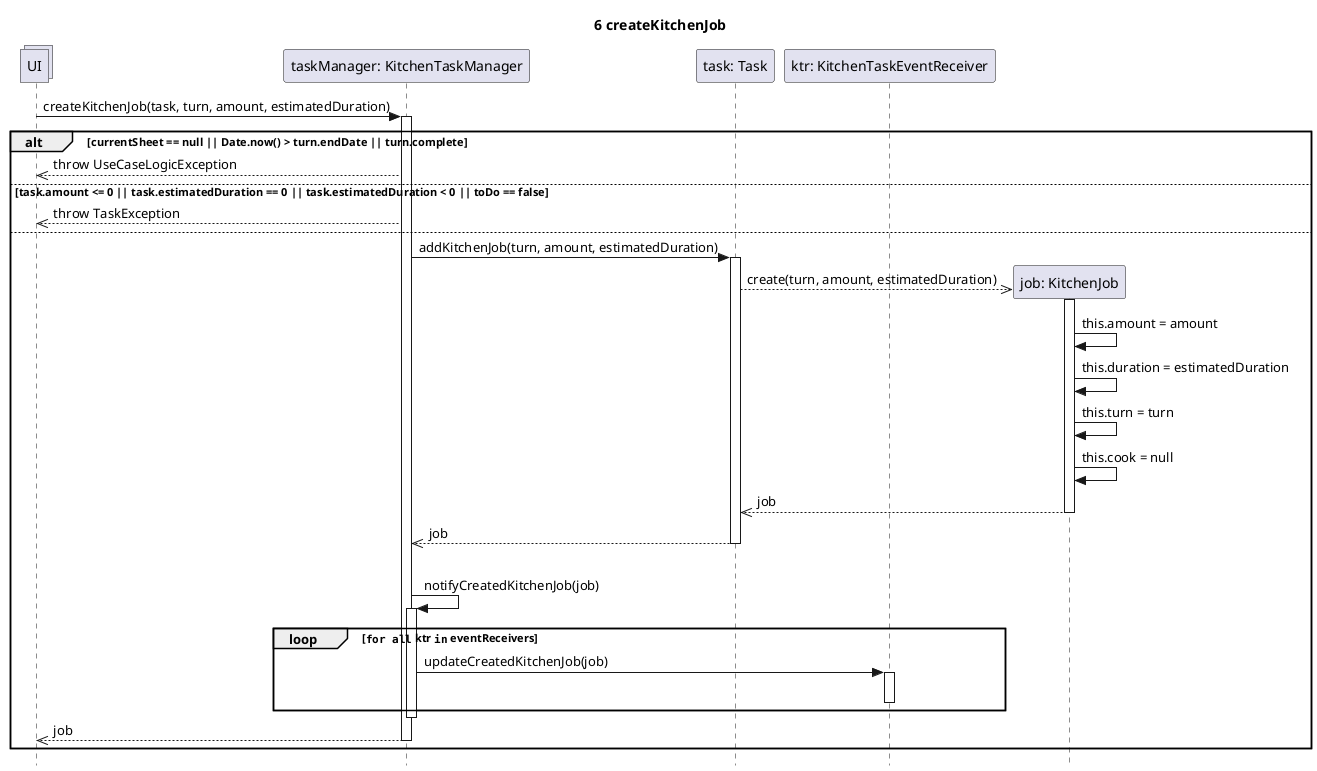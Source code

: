 @startuml Operazione 6
skinparam Style strictuml

title 6 createKitchenJob

collections UI

participant "taskManager: KitchenTaskManager" as tm
UI -> tm: createKitchenJob(task, turn, amount, estimatedDuration)
activate tm

participant "task: Task" as task
participant "ktr: KitchenTaskEventReceiver" as ktr

alt currentSheet == null || Date.now() > turn.endDate || turn.complete
    UI <<-- tm: throw UseCaseLogicException
else task.amount <= 0 || task.estimatedDuration == 0 || task.estimatedDuration < 0 || toDo == false
    UI <<-- tm: throw TaskException
else

    tm -> task: addKitchenJob(turn, amount, estimatedDuration)
    activate task

    participant "job: KitchenJob" as job
    task -->> job**: create(turn, amount, estimatedDuration)

    activate job
        job -> job: this.amount = amount
        job -> job: this.duration = estimatedDuration
        job -> job: this.turn = turn
        job -> job: this.cook = null

    return job

    tm <<-- task: job
    deactivate task

    |||
    tm -> tm: notifyCreatedKitchenJob(job)
    activate tm
    loop ""for all"" ktr ""in"" eventReceivers
        tm -> ktr : updateCreatedKitchenJob(job)
        activate ktr
        deactivate ktr
    end
    deactivate tm

    UI <<-- tm: job
    deactivate tm
    
end

@enduml